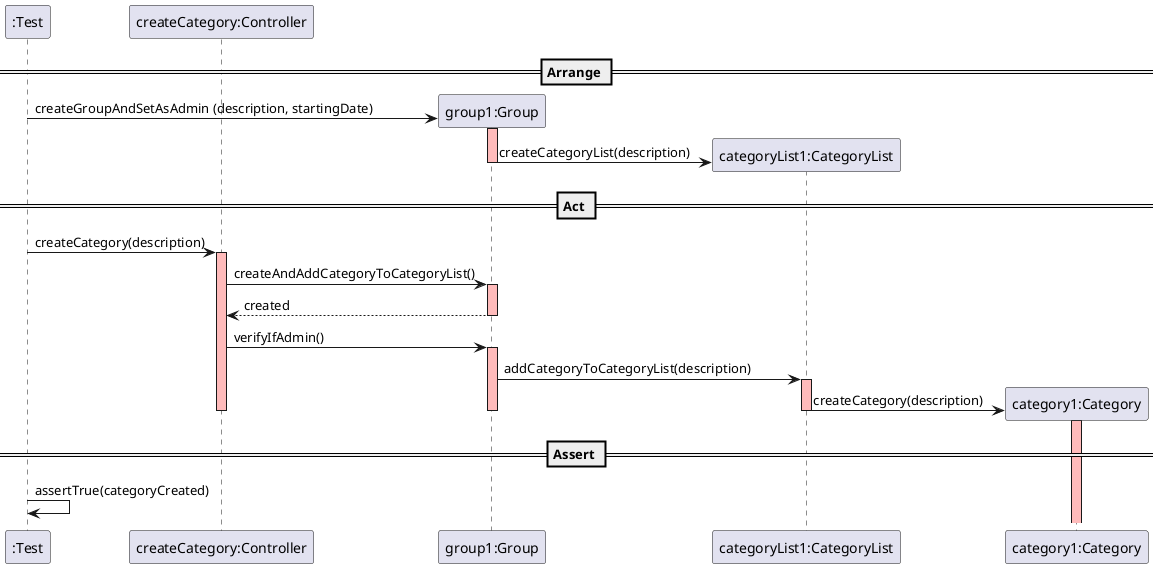 @startuml
create ":Test"

== Arrange ==
create "createCategory:Controller"
create "group1:Group"
":Test" -> "group1:Group" : createGroupAndSetAsAdmin (description, startingDate)
activate "group1:Group" #FFBBBB
create "categoryList1:CategoryList"
"group1:Group" -> "categoryList1:CategoryList" :  createCategoryList(description)
deactivate "group1:Group" #FFBBBB





== Act ==
":Test" -> "createCategory:Controller" : createCategory(description)
activate "createCategory:Controller" #FFBBBB

"createCategory:Controller" -> "group1:Group" : createAndAddCategoryToCategoryList()
activate "group1:Group" #FFBBBB
"group1:Group" -->"createCategory:Controller" :created
deactivate "group1:Group" #FFBBBB
"createCategory:Controller" -> "group1:Group" : verifyIfAdmin()
activate "group1:Group" #FFBBBB

"group1:Group" -> "categoryList1:CategoryList" : addCategoryToCategoryList(description)
activate "categoryList1:CategoryList" #FFBBBB

create "category1:Category"
"categoryList1:CategoryList" -> "category1:Category"  : createCategory(description)
activate "category1:Category" #FFBBBB

deactivate "createCategory:Controller" #FFBBBB
deactivate "group1:Group" #FFBBBB
deactivate "categoryList1:CategoryList"
deactivate "category1:Category"





== Assert ==
":Test" -> ":Test" : assertTrue(categoryCreated)
@enduml